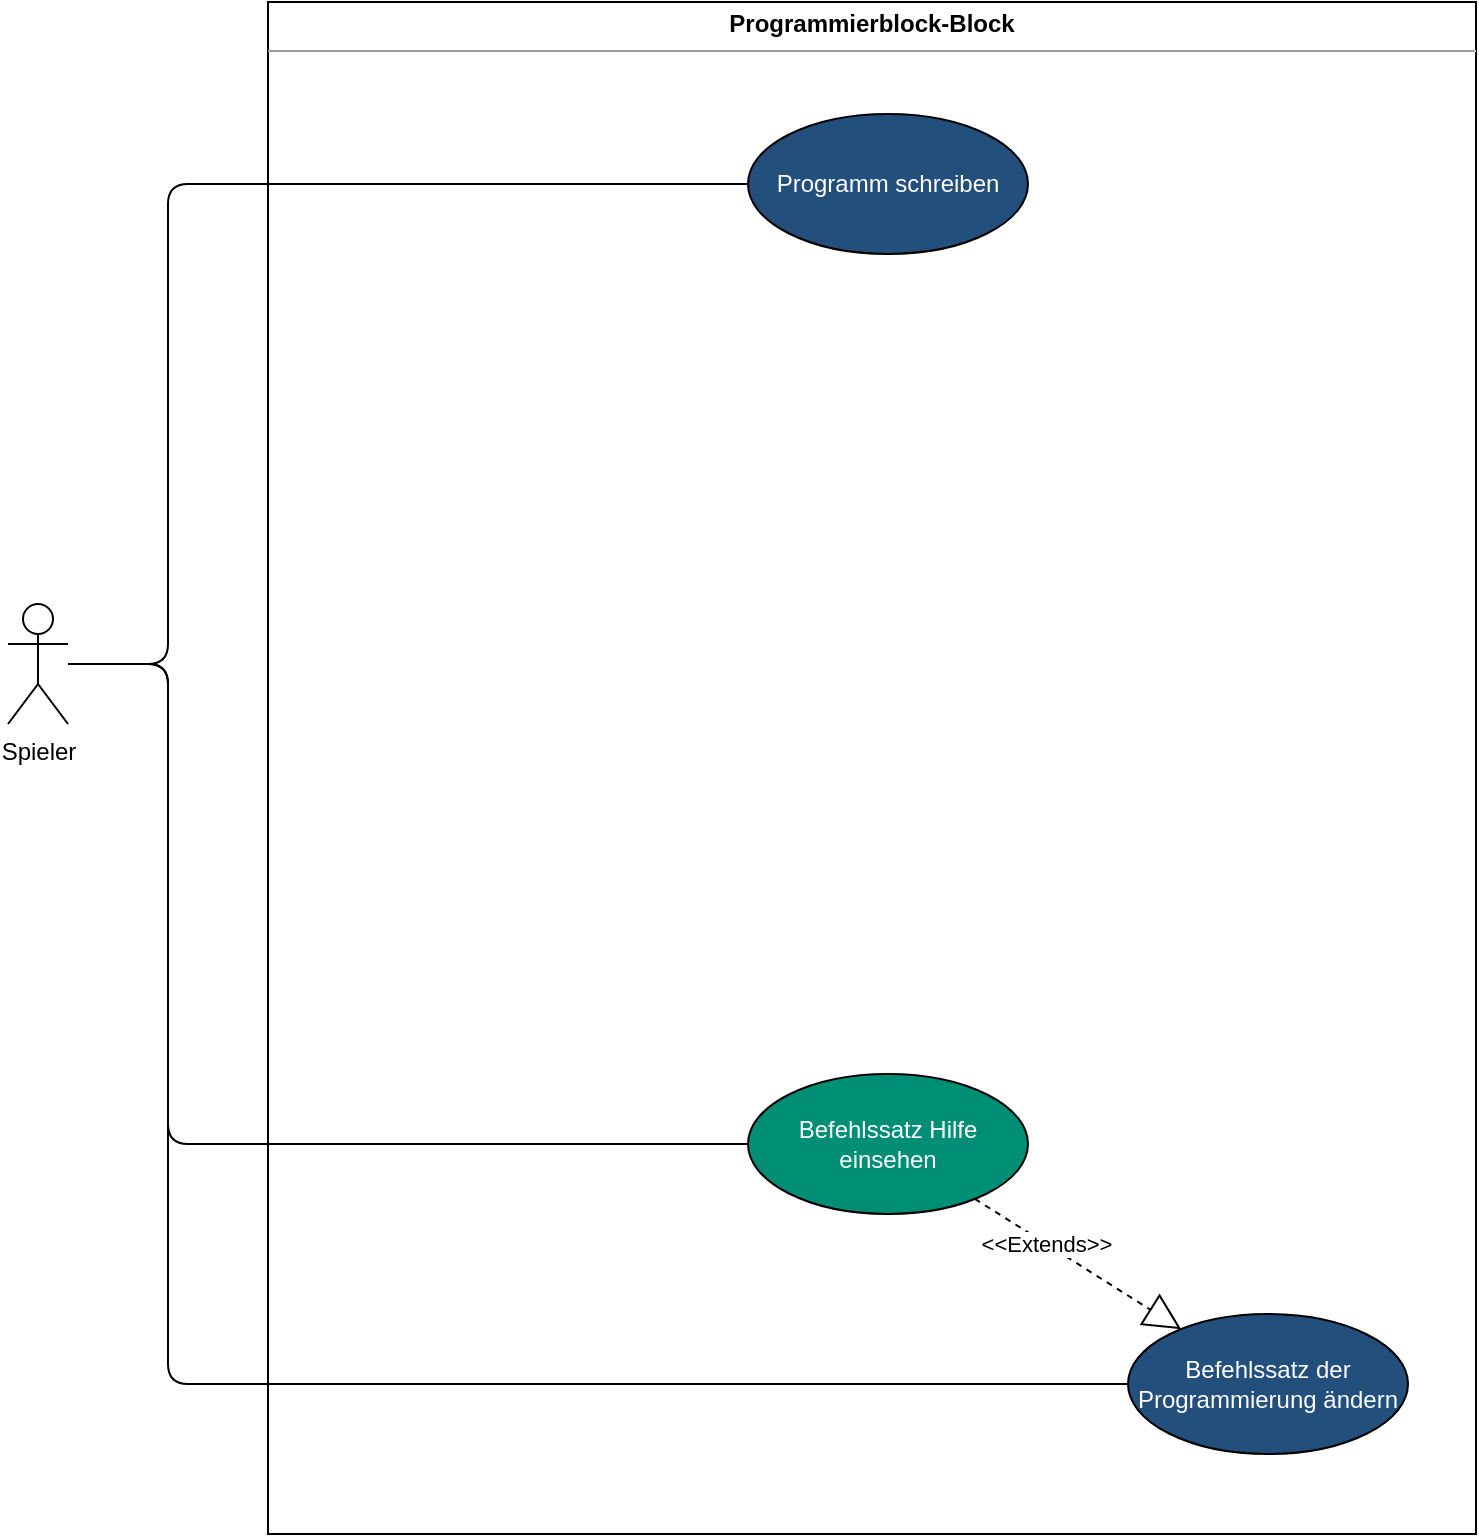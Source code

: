 <mxfile version="22.1.4" type="github">
  <diagram name="Seite-1" id="QqYlVoBG6kU6dthMpLXk">
    <mxGraphModel dx="1788" dy="516" grid="1" gridSize="10" guides="1" tooltips="1" connect="1" arrows="1" fold="1" page="1" pageScale="1" pageWidth="827" pageHeight="1169" math="0" shadow="0">
      <root>
        <mxCell id="0" />
        <mxCell id="1" parent="0" />
        <mxCell id="9Y9J-UEAxCPge8LL9L1X-1" value="&lt;p style=&quot;margin: 0px ; margin-top: 4px ; text-align: center&quot;&gt;&lt;b&gt;Programmierblock-Block&lt;/b&gt;&lt;/p&gt;&lt;hr size=&quot;1&quot;&gt;&lt;div style=&quot;height: 2px&quot;&gt;&lt;/div&gt;" style="verticalAlign=top;align=left;overflow=fill;fontSize=12;fontFamily=Helvetica;html=1;" vertex="1" parent="1">
          <mxGeometry x="130" y="234" width="604" height="766" as="geometry" />
        </mxCell>
        <mxCell id="9Y9J-UEAxCPge8LL9L1X-4" style="edgeStyle=orthogonalEdgeStyle;rounded=1;orthogonalLoop=1;jettySize=auto;html=1;endArrow=none;endFill=0;" edge="1" parent="1" source="9Y9J-UEAxCPge8LL9L1X-7" target="9Y9J-UEAxCPge8LL9L1X-18">
          <mxGeometry relative="1" as="geometry">
            <Array as="points">
              <mxPoint x="80" y="565" />
              <mxPoint x="80" y="805" />
            </Array>
          </mxGeometry>
        </mxCell>
        <mxCell id="9Y9J-UEAxCPge8LL9L1X-5" style="edgeStyle=orthogonalEdgeStyle;rounded=1;orthogonalLoop=1;jettySize=auto;html=1;endArrow=none;endFill=0;" edge="1" parent="1" source="9Y9J-UEAxCPge8LL9L1X-7" target="9Y9J-UEAxCPge8LL9L1X-16">
          <mxGeometry relative="1" as="geometry">
            <Array as="points">
              <mxPoint x="80" y="565" />
              <mxPoint x="80" y="925" />
            </Array>
          </mxGeometry>
        </mxCell>
        <mxCell id="9Y9J-UEAxCPge8LL9L1X-7" value="Spieler" style="shape=umlActor;verticalLabelPosition=bottom;labelBackgroundColor=#ffffff;verticalAlign=top;html=1;outlineConnect=0;" vertex="1" parent="1">
          <mxGeometry y="535" width="30" height="60" as="geometry" />
        </mxCell>
        <mxCell id="9Y9J-UEAxCPge8LL9L1X-8" style="edgeStyle=orthogonalEdgeStyle;rounded=1;orthogonalLoop=1;jettySize=auto;html=1;endArrow=none;endFill=0;" edge="1" parent="1" source="9Y9J-UEAxCPge8LL9L1X-9" target="9Y9J-UEAxCPge8LL9L1X-7">
          <mxGeometry relative="1" as="geometry">
            <Array as="points">
              <mxPoint x="80" y="325" />
              <mxPoint x="80" y="565" />
            </Array>
          </mxGeometry>
        </mxCell>
        <mxCell id="9Y9J-UEAxCPge8LL9L1X-9" value="Programm schreiben" style="ellipse;whiteSpace=wrap;html=1;fillColor=#234f7c;fontColor=#FFFFFF;" vertex="1" parent="1">
          <mxGeometry x="370" y="290" width="140" height="70" as="geometry" />
        </mxCell>
        <mxCell id="9Y9J-UEAxCPge8LL9L1X-16" value="Befehlssatz der Programmierung ändern" style="ellipse;whiteSpace=wrap;html=1;fillColor=#234f7c;fontColor=#FFFFFF;" vertex="1" parent="1">
          <mxGeometry x="560" y="890" width="140" height="70" as="geometry" />
        </mxCell>
        <mxCell id="9Y9J-UEAxCPge8LL9L1X-18" value="Befehlssatz Hilfe einsehen" style="ellipse;whiteSpace=wrap;html=1;fillColor=#008e74;fontColor=#FFFFFF;" vertex="1" parent="1">
          <mxGeometry x="370" y="770" width="140" height="70" as="geometry" />
        </mxCell>
        <mxCell id="9Y9J-UEAxCPge8LL9L1X-19" value="&amp;lt;&amp;lt;Extends&lt;span style=&quot;color: rgb(0 , 0 , 0)&quot;&gt;&amp;gt;&amp;gt;&lt;/span&gt;" style="endArrow=block;endSize=16;endFill=0;html=1;dashed=1;" edge="1" parent="1" source="9Y9J-UEAxCPge8LL9L1X-18" target="9Y9J-UEAxCPge8LL9L1X-16">
          <mxGeometry x="-0.307" width="160" relative="1" as="geometry">
            <mxPoint x="455.5" y="639" as="sourcePoint" />
            <mxPoint x="271.452" y="606.322" as="targetPoint" />
            <mxPoint as="offset" />
          </mxGeometry>
        </mxCell>
      </root>
    </mxGraphModel>
  </diagram>
</mxfile>
